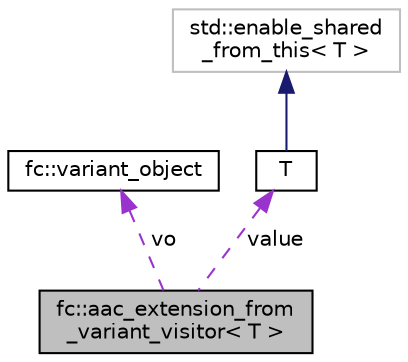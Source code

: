 digraph "fc::aac_extension_from_variant_visitor&lt; T &gt;"
{
  edge [fontname="Helvetica",fontsize="10",labelfontname="Helvetica",labelfontsize="10"];
  node [fontname="Helvetica",fontsize="10",shape=record];
  Node1 [label="fc::aac_extension_from\l_variant_visitor\< T \>",height=0.2,width=0.4,color="black", fillcolor="grey75", style="filled", fontcolor="black"];
  Node2 -> Node1 [dir="back",color="darkorchid3",fontsize="10",style="dashed",label=" vo" ];
  Node2 [label="fc::variant_object",height=0.2,width=0.4,color="black", fillcolor="white", style="filled",URL="$classfc_1_1variant__object.html",tooltip="An order-perserving dictionary of variant&#39;s. "];
  Node3 -> Node1 [dir="back",color="darkorchid3",fontsize="10",style="dashed",label=" value" ];
  Node3 [label="T",height=0.2,width=0.4,color="black", fillcolor="white", style="filled",URL="$struct_t.html"];
  Node4 -> Node3 [dir="back",color="midnightblue",fontsize="10",style="solid"];
  Node4 [label="std::enable_shared\l_from_this\< T \>",height=0.2,width=0.4,color="grey75", fillcolor="white", style="filled"];
}
